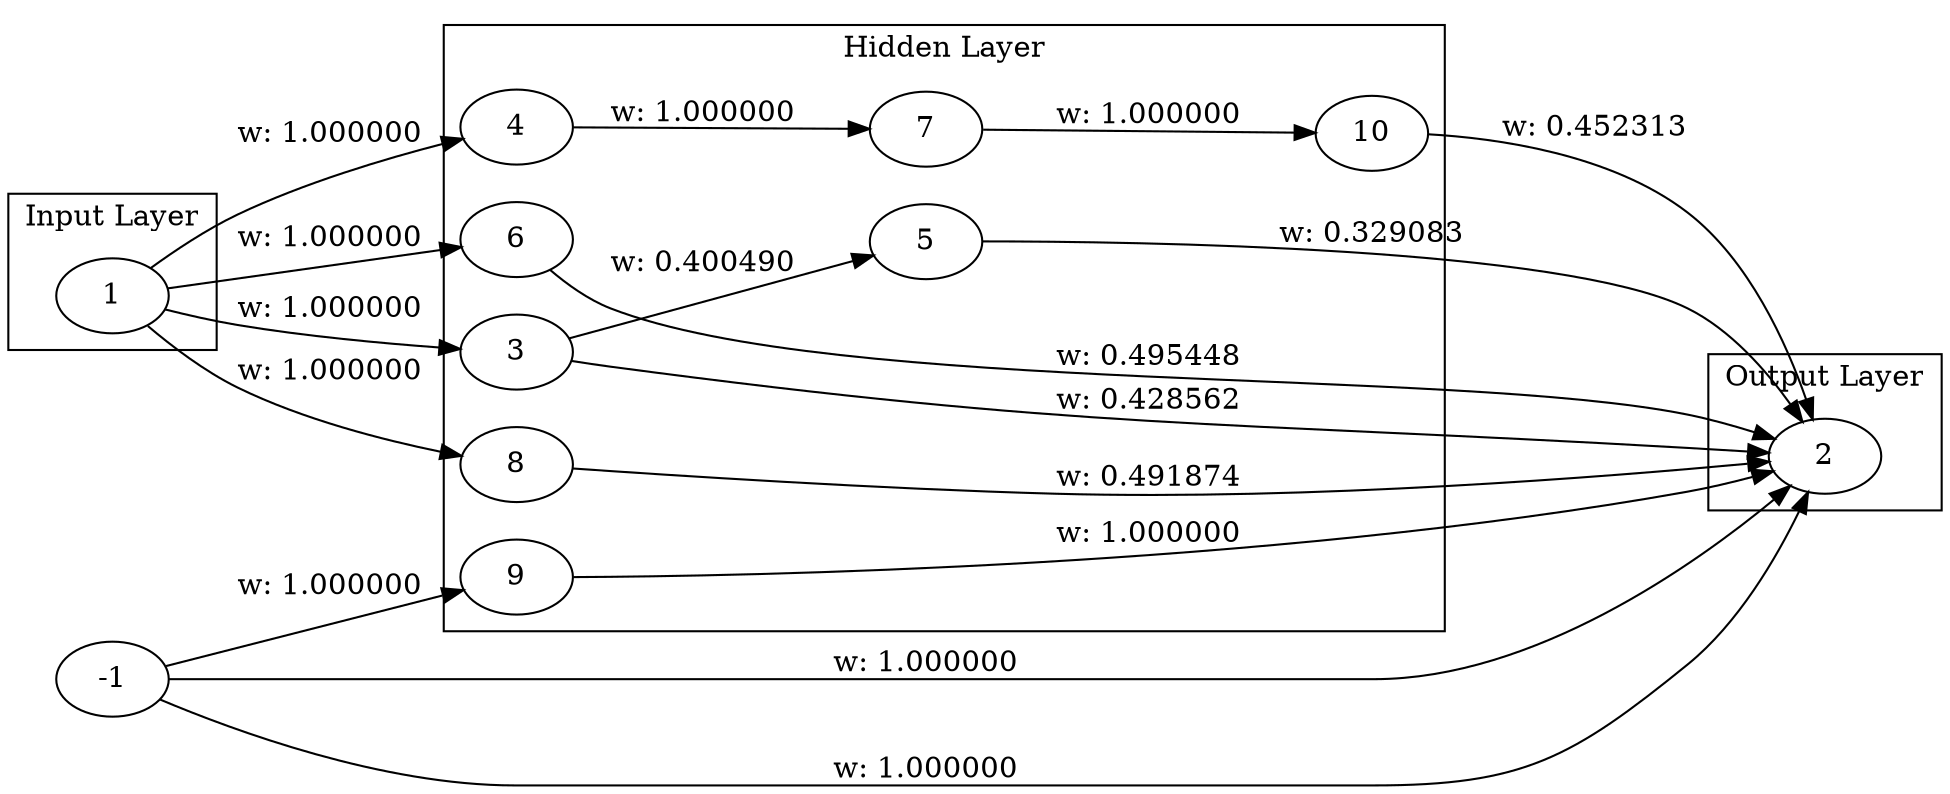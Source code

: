 digraph Genome {
  rankdir=LR;
  subgraph cluster_0 {
    label="Input Layer";
    1;
  }
  subgraph cluster_1 {
    label="Hidden Layer";
    3;
    4;
    5;
    6;
    7;
    8;
    9;
    10;
  }
  subgraph cluster_2 {
    label="Output Layer";
    2;
  }
  -1 -> 2 [label="w: 1.000000"];
  -1 -> 2 [label="w: 1.000000"];
  1 -> 3 [label="w: 1.000000"];
  3 -> 2 [label="w: 0.428562"];
  1 -> 4 [label="w: 1.000000"];
  3 -> 5 [label="w: 0.400490"];
  5 -> 2 [label="w: 0.329083"];
  1 -> 6 [label="w: 1.000000"];
  6 -> 2 [label="w: 0.495448"];
  4 -> 7 [label="w: 1.000000"];
  1 -> 8 [label="w: 1.000000"];
  8 -> 2 [label="w: 0.491874"];
  -1 -> 9 [label="w: 1.000000"];
  9 -> 2 [label="w: 1.000000"];
  7 -> 10 [label="w: 1.000000"];
  10 -> 2 [label="w: 0.452313"];
}
